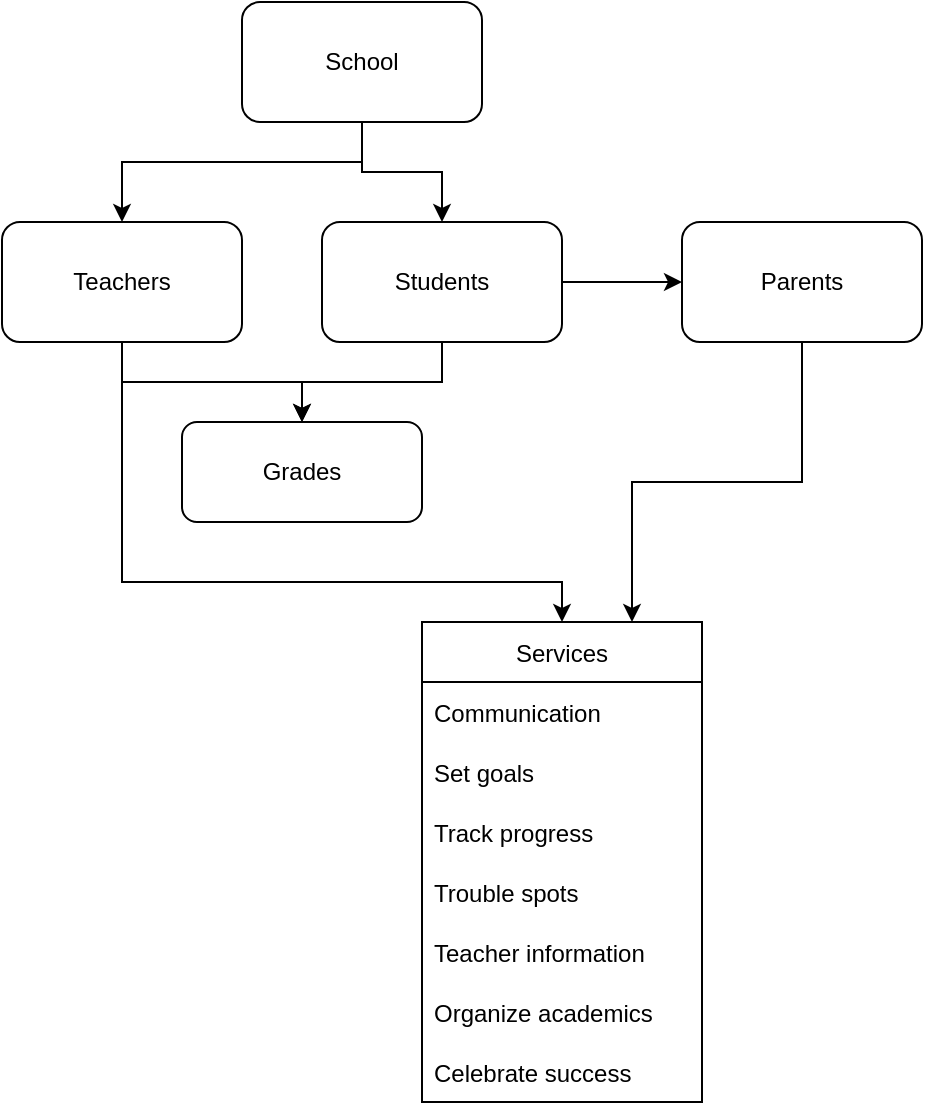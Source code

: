 <mxfile version="16.6.4" type="github">
  <diagram id="NXdDDToXco_D6gbY6UZC" name="Page-1">
    <mxGraphModel dx="701" dy="653" grid="1" gridSize="10" guides="1" tooltips="1" connect="1" arrows="1" fold="1" page="0" pageScale="1" pageWidth="850" pageHeight="1100" math="0" shadow="0">
      <root>
        <mxCell id="0" />
        <mxCell id="1" parent="0" />
        <mxCell id="UzB4hfQY8bCyVCNG1F1z-16" value="" style="edgeStyle=orthogonalEdgeStyle;rounded=0;orthogonalLoop=1;jettySize=auto;html=1;entryX=0.5;entryY=0;entryDx=0;entryDy=0;" parent="1" source="UzB4hfQY8bCyVCNG1F1z-1" target="UzB4hfQY8bCyVCNG1F1z-2" edge="1">
          <mxGeometry relative="1" as="geometry">
            <Array as="points">
              <mxPoint x="270" y="130" />
              <mxPoint x="150" y="130" />
            </Array>
          </mxGeometry>
        </mxCell>
        <mxCell id="UzB4hfQY8bCyVCNG1F1z-17" value="" style="edgeStyle=orthogonalEdgeStyle;rounded=0;orthogonalLoop=1;jettySize=auto;html=1;" parent="1" source="UzB4hfQY8bCyVCNG1F1z-1" target="UzB4hfQY8bCyVCNG1F1z-3" edge="1">
          <mxGeometry relative="1" as="geometry" />
        </mxCell>
        <mxCell id="UzB4hfQY8bCyVCNG1F1z-1" value="School" style="rounded=1;whiteSpace=wrap;html=1;" parent="1" vertex="1">
          <mxGeometry x="210" y="50" width="120" height="60" as="geometry" />
        </mxCell>
        <mxCell id="UzB4hfQY8bCyVCNG1F1z-14" value="" style="edgeStyle=orthogonalEdgeStyle;rounded=0;orthogonalLoop=1;jettySize=auto;html=1;" parent="1" source="UzB4hfQY8bCyVCNG1F1z-2" target="UzB4hfQY8bCyVCNG1F1z-4" edge="1">
          <mxGeometry relative="1" as="geometry" />
        </mxCell>
        <mxCell id="UzB4hfQY8bCyVCNG1F1z-15" value="" style="edgeStyle=orthogonalEdgeStyle;rounded=0;orthogonalLoop=1;jettySize=auto;html=1;entryX=0.5;entryY=0;entryDx=0;entryDy=0;" parent="1" source="UzB4hfQY8bCyVCNG1F1z-2" target="UzB4hfQY8bCyVCNG1F1z-6" edge="1">
          <mxGeometry relative="1" as="geometry">
            <Array as="points">
              <mxPoint x="150" y="340" />
              <mxPoint x="370" y="340" />
            </Array>
          </mxGeometry>
        </mxCell>
        <mxCell id="UzB4hfQY8bCyVCNG1F1z-2" value="Teachers" style="rounded=1;whiteSpace=wrap;html=1;" parent="1" vertex="1">
          <mxGeometry x="90" y="160" width="120" height="60" as="geometry" />
        </mxCell>
        <mxCell id="UzB4hfQY8bCyVCNG1F1z-18" value="" style="edgeStyle=orthogonalEdgeStyle;rounded=0;orthogonalLoop=1;jettySize=auto;html=1;" parent="1" source="UzB4hfQY8bCyVCNG1F1z-3" target="UzB4hfQY8bCyVCNG1F1z-5" edge="1">
          <mxGeometry relative="1" as="geometry" />
        </mxCell>
        <mxCell id="UzB4hfQY8bCyVCNG1F1z-19" value="" style="edgeStyle=orthogonalEdgeStyle;rounded=0;orthogonalLoop=1;jettySize=auto;html=1;" parent="1" source="UzB4hfQY8bCyVCNG1F1z-3" target="UzB4hfQY8bCyVCNG1F1z-4" edge="1">
          <mxGeometry relative="1" as="geometry" />
        </mxCell>
        <mxCell id="UzB4hfQY8bCyVCNG1F1z-3" value="Students" style="rounded=1;whiteSpace=wrap;html=1;" parent="1" vertex="1">
          <mxGeometry x="250" y="160" width="120" height="60" as="geometry" />
        </mxCell>
        <mxCell id="UzB4hfQY8bCyVCNG1F1z-4" value="Grades" style="rounded=1;whiteSpace=wrap;html=1;" parent="1" vertex="1">
          <mxGeometry x="180" y="260" width="120" height="50" as="geometry" />
        </mxCell>
        <mxCell id="fiUlolov2Gi9SPY5gAFX-1" style="edgeStyle=orthogonalEdgeStyle;rounded=0;orthogonalLoop=1;jettySize=auto;html=1;entryX=0.75;entryY=0;entryDx=0;entryDy=0;" edge="1" parent="1" source="UzB4hfQY8bCyVCNG1F1z-5" target="UzB4hfQY8bCyVCNG1F1z-6">
          <mxGeometry relative="1" as="geometry" />
        </mxCell>
        <mxCell id="UzB4hfQY8bCyVCNG1F1z-5" value="Parents" style="rounded=1;whiteSpace=wrap;html=1;" parent="1" vertex="1">
          <mxGeometry x="430" y="160" width="120" height="60" as="geometry" />
        </mxCell>
        <mxCell id="UzB4hfQY8bCyVCNG1F1z-6" value="Services" style="swimlane;fontStyle=0;childLayout=stackLayout;horizontal=1;startSize=30;horizontalStack=0;resizeParent=1;resizeParentMax=0;resizeLast=0;collapsible=1;marginBottom=0;" parent="1" vertex="1">
          <mxGeometry x="300" y="360" width="140" height="240" as="geometry" />
        </mxCell>
        <mxCell id="UzB4hfQY8bCyVCNG1F1z-7" value="Communication" style="text;strokeColor=none;fillColor=none;align=left;verticalAlign=middle;spacingLeft=4;spacingRight=4;overflow=hidden;points=[[0,0.5],[1,0.5]];portConstraint=eastwest;rotatable=0;" parent="UzB4hfQY8bCyVCNG1F1z-6" vertex="1">
          <mxGeometry y="30" width="140" height="30" as="geometry" />
        </mxCell>
        <mxCell id="UzB4hfQY8bCyVCNG1F1z-8" value="Set goals" style="text;strokeColor=none;fillColor=none;align=left;verticalAlign=middle;spacingLeft=4;spacingRight=4;overflow=hidden;points=[[0,0.5],[1,0.5]];portConstraint=eastwest;rotatable=0;" parent="UzB4hfQY8bCyVCNG1F1z-6" vertex="1">
          <mxGeometry y="60" width="140" height="30" as="geometry" />
        </mxCell>
        <mxCell id="UzB4hfQY8bCyVCNG1F1z-10" value="Track progress" style="text;strokeColor=none;fillColor=none;align=left;verticalAlign=middle;spacingLeft=4;spacingRight=4;overflow=hidden;points=[[0,0.5],[1,0.5]];portConstraint=eastwest;rotatable=0;" parent="UzB4hfQY8bCyVCNG1F1z-6" vertex="1">
          <mxGeometry y="90" width="140" height="30" as="geometry" />
        </mxCell>
        <mxCell id="UzB4hfQY8bCyVCNG1F1z-11" value="Trouble spots" style="text;strokeColor=none;fillColor=none;align=left;verticalAlign=middle;spacingLeft=4;spacingRight=4;overflow=hidden;points=[[0,0.5],[1,0.5]];portConstraint=eastwest;rotatable=0;" parent="UzB4hfQY8bCyVCNG1F1z-6" vertex="1">
          <mxGeometry y="120" width="140" height="30" as="geometry" />
        </mxCell>
        <mxCell id="UzB4hfQY8bCyVCNG1F1z-12" value="Teacher information" style="text;strokeColor=none;fillColor=none;align=left;verticalAlign=middle;spacingLeft=4;spacingRight=4;overflow=hidden;points=[[0,0.5],[1,0.5]];portConstraint=eastwest;rotatable=0;" parent="UzB4hfQY8bCyVCNG1F1z-6" vertex="1">
          <mxGeometry y="150" width="140" height="30" as="geometry" />
        </mxCell>
        <mxCell id="UzB4hfQY8bCyVCNG1F1z-9" value="Organize academics" style="text;strokeColor=none;fillColor=none;align=left;verticalAlign=middle;spacingLeft=4;spacingRight=4;overflow=hidden;points=[[0,0.5],[1,0.5]];portConstraint=eastwest;rotatable=0;" parent="UzB4hfQY8bCyVCNG1F1z-6" vertex="1">
          <mxGeometry y="180" width="140" height="30" as="geometry" />
        </mxCell>
        <mxCell id="UzB4hfQY8bCyVCNG1F1z-13" value="Celebrate success" style="text;strokeColor=none;fillColor=none;align=left;verticalAlign=middle;spacingLeft=4;spacingRight=4;overflow=hidden;points=[[0,0.5],[1,0.5]];portConstraint=eastwest;rotatable=0;" parent="UzB4hfQY8bCyVCNG1F1z-6" vertex="1">
          <mxGeometry y="210" width="140" height="30" as="geometry" />
        </mxCell>
      </root>
    </mxGraphModel>
  </diagram>
</mxfile>
